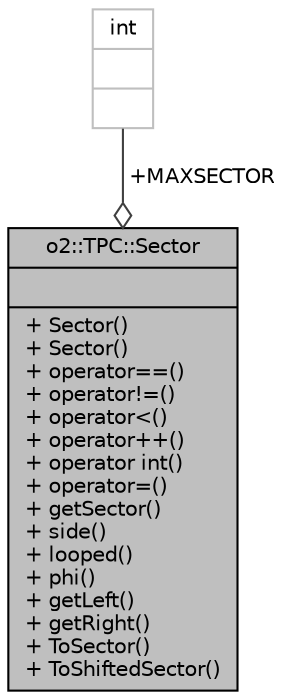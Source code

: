 digraph "o2::TPC::Sector"
{
 // INTERACTIVE_SVG=YES
  bgcolor="transparent";
  edge [fontname="Helvetica",fontsize="10",labelfontname="Helvetica",labelfontsize="10"];
  node [fontname="Helvetica",fontsize="10",shape=record];
  Node1 [label="{o2::TPC::Sector\n||+ Sector()\l+ Sector()\l+ operator==()\l+ operator!=()\l+ operator\<()\l+ operator++()\l+ operator int()\l+ operator=()\l+ getSector()\l+ side()\l+ looped()\l+ phi()\l+ getLeft()\l+ getRight()\l+ ToSector()\l+ ToShiftedSector()\l}",height=0.2,width=0.4,color="black", fillcolor="grey75", style="filled" fontcolor="black"];
  Node2 -> Node1 [color="grey25",fontsize="10",style="solid",label=" +MAXSECTOR" ,arrowhead="odiamond",fontname="Helvetica"];
  Node2 [label="{int\n||}",height=0.2,width=0.4,color="grey75"];
}
